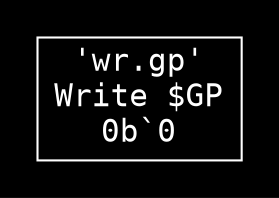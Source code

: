 digraph "Format r(3)" {
  graph [dpi = 100, bgcolor="#111", fontcolor="white", rankdir=LR, pad="0.25"];
  node [fontname = "Courier", fontsize="15pt", color="white", fontcolor="white"];
  edge [fontname = "Courier", color="white", fontcolor="white"];
  "'wr.gp'_5110024" [label = "'wr.gp'\nWrite $GP\n0b`0", shape = rectangle];
}
